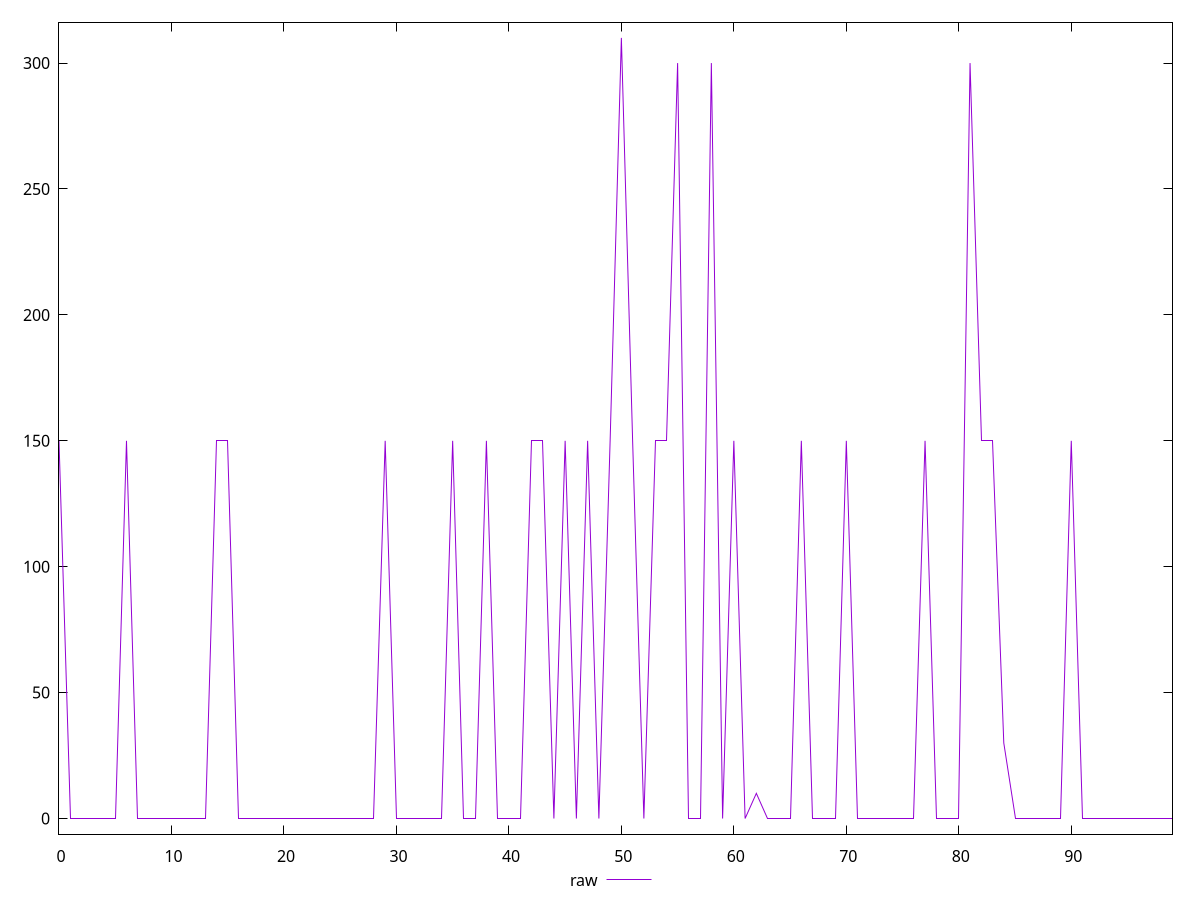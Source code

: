 reset

$raw <<EOF
0 150
1 0
2 0
3 0
4 0
5 0
6 150
7 0
8 0
9 0
10 0
11 0
12 0
13 0
14 150
15 150
16 0
17 0
18 0
19 0
20 0
21 0
22 0
23 0
24 0
25 0
26 0
27 0
28 0
29 150
30 0
31 0
32 0
33 0
34 0
35 150
36 0
37 0
38 150
39 0
40 0
41 0
42 150
43 150
44 0
45 150
46 0
47 150
48 0
49 150
50 310
51 150
52 0
53 150
54 150
55 300
56 0
57 0
58 300
59 0
60 150
61 0
62 10
63 0
64 0
65 0
66 150
67 0
68 0
69 0
70 150
71 0
72 0
73 0
74 0
75 0
76 0
77 150
78 0
79 0
80 0
81 300
82 150
83 150
84 30
85 0
86 0
87 0
88 0
89 0
90 150
91 0
92 0
93 0
94 0
95 0
96 0
97 0
98 0
99 0
EOF

set key outside below
set xrange [0:99]
set yrange [-6.2:316.2]
set trange [-6.2:316.2]
set terminal svg size 640, 500 enhanced background rgb 'white'
set output "reports/report_00028_2021-02-24T12-49-42.674Z/unminified-javascript/samples/card/raw/values.svg"

plot $raw title "raw" with line

reset
